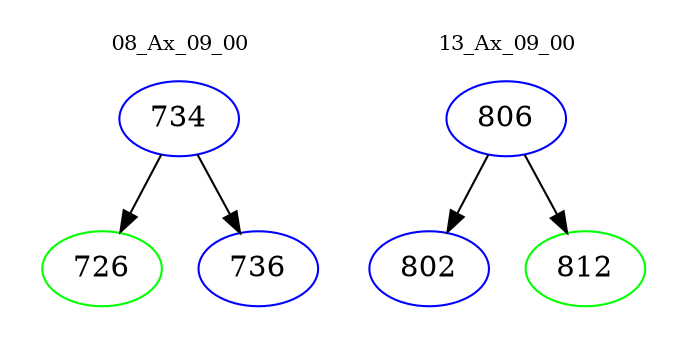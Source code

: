 digraph{
subgraph cluster_0 {
color = white
label = "08_Ax_09_00";
fontsize=10;
T0_734 [label="734", color="blue"]
T0_734 -> T0_726 [color="black"]
T0_726 [label="726", color="green"]
T0_734 -> T0_736 [color="black"]
T0_736 [label="736", color="blue"]
}
subgraph cluster_1 {
color = white
label = "13_Ax_09_00";
fontsize=10;
T1_806 [label="806", color="blue"]
T1_806 -> T1_802 [color="black"]
T1_802 [label="802", color="blue"]
T1_806 -> T1_812 [color="black"]
T1_812 [label="812", color="green"]
}
}
